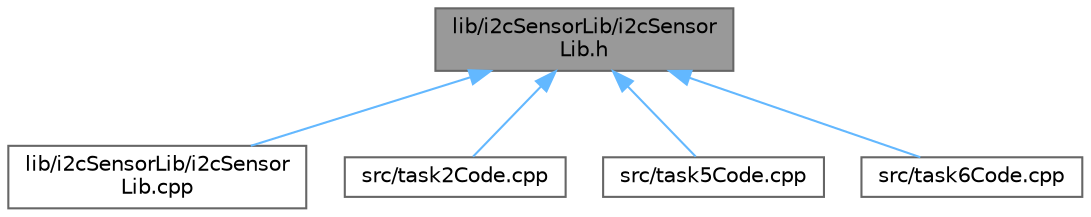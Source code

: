 digraph "lib/i2cSensorLib/i2cSensorLib.h"
{
 // LATEX_PDF_SIZE
  bgcolor="transparent";
  edge [fontname=Helvetica,fontsize=10,labelfontname=Helvetica,labelfontsize=10];
  node [fontname=Helvetica,fontsize=10,shape=box,height=0.2,width=0.4];
  Node1 [id="Node000001",label="lib/i2cSensorLib/i2cSensor\lLib.h",height=0.2,width=0.4,color="gray40", fillcolor="grey60", style="filled", fontcolor="black",tooltip=" "];
  Node1 -> Node2 [id="edge1_Node000001_Node000002",dir="back",color="steelblue1",style="solid",tooltip=" "];
  Node2 [id="Node000002",label="lib/i2cSensorLib/i2cSensor\lLib.cpp",height=0.2,width=0.4,color="grey40", fillcolor="white", style="filled",URL="$i2c_sensor_lib_8cpp.html",tooltip=" "];
  Node1 -> Node3 [id="edge2_Node000001_Node000003",dir="back",color="steelblue1",style="solid",tooltip=" "];
  Node3 [id="Node000003",label="src/task2Code.cpp",height=0.2,width=0.4,color="grey40", fillcolor="white", style="filled",URL="$task2_code_8cpp.html",tooltip=" "];
  Node1 -> Node4 [id="edge3_Node000001_Node000004",dir="back",color="steelblue1",style="solid",tooltip=" "];
  Node4 [id="Node000004",label="src/task5Code.cpp",height=0.2,width=0.4,color="grey40", fillcolor="white", style="filled",URL="$task5_code_8cpp.html",tooltip=" "];
  Node1 -> Node5 [id="edge4_Node000001_Node000005",dir="back",color="steelblue1",style="solid",tooltip=" "];
  Node5 [id="Node000005",label="src/task6Code.cpp",height=0.2,width=0.4,color="grey40", fillcolor="white", style="filled",URL="$task6_code_8cpp.html",tooltip=" "];
}
